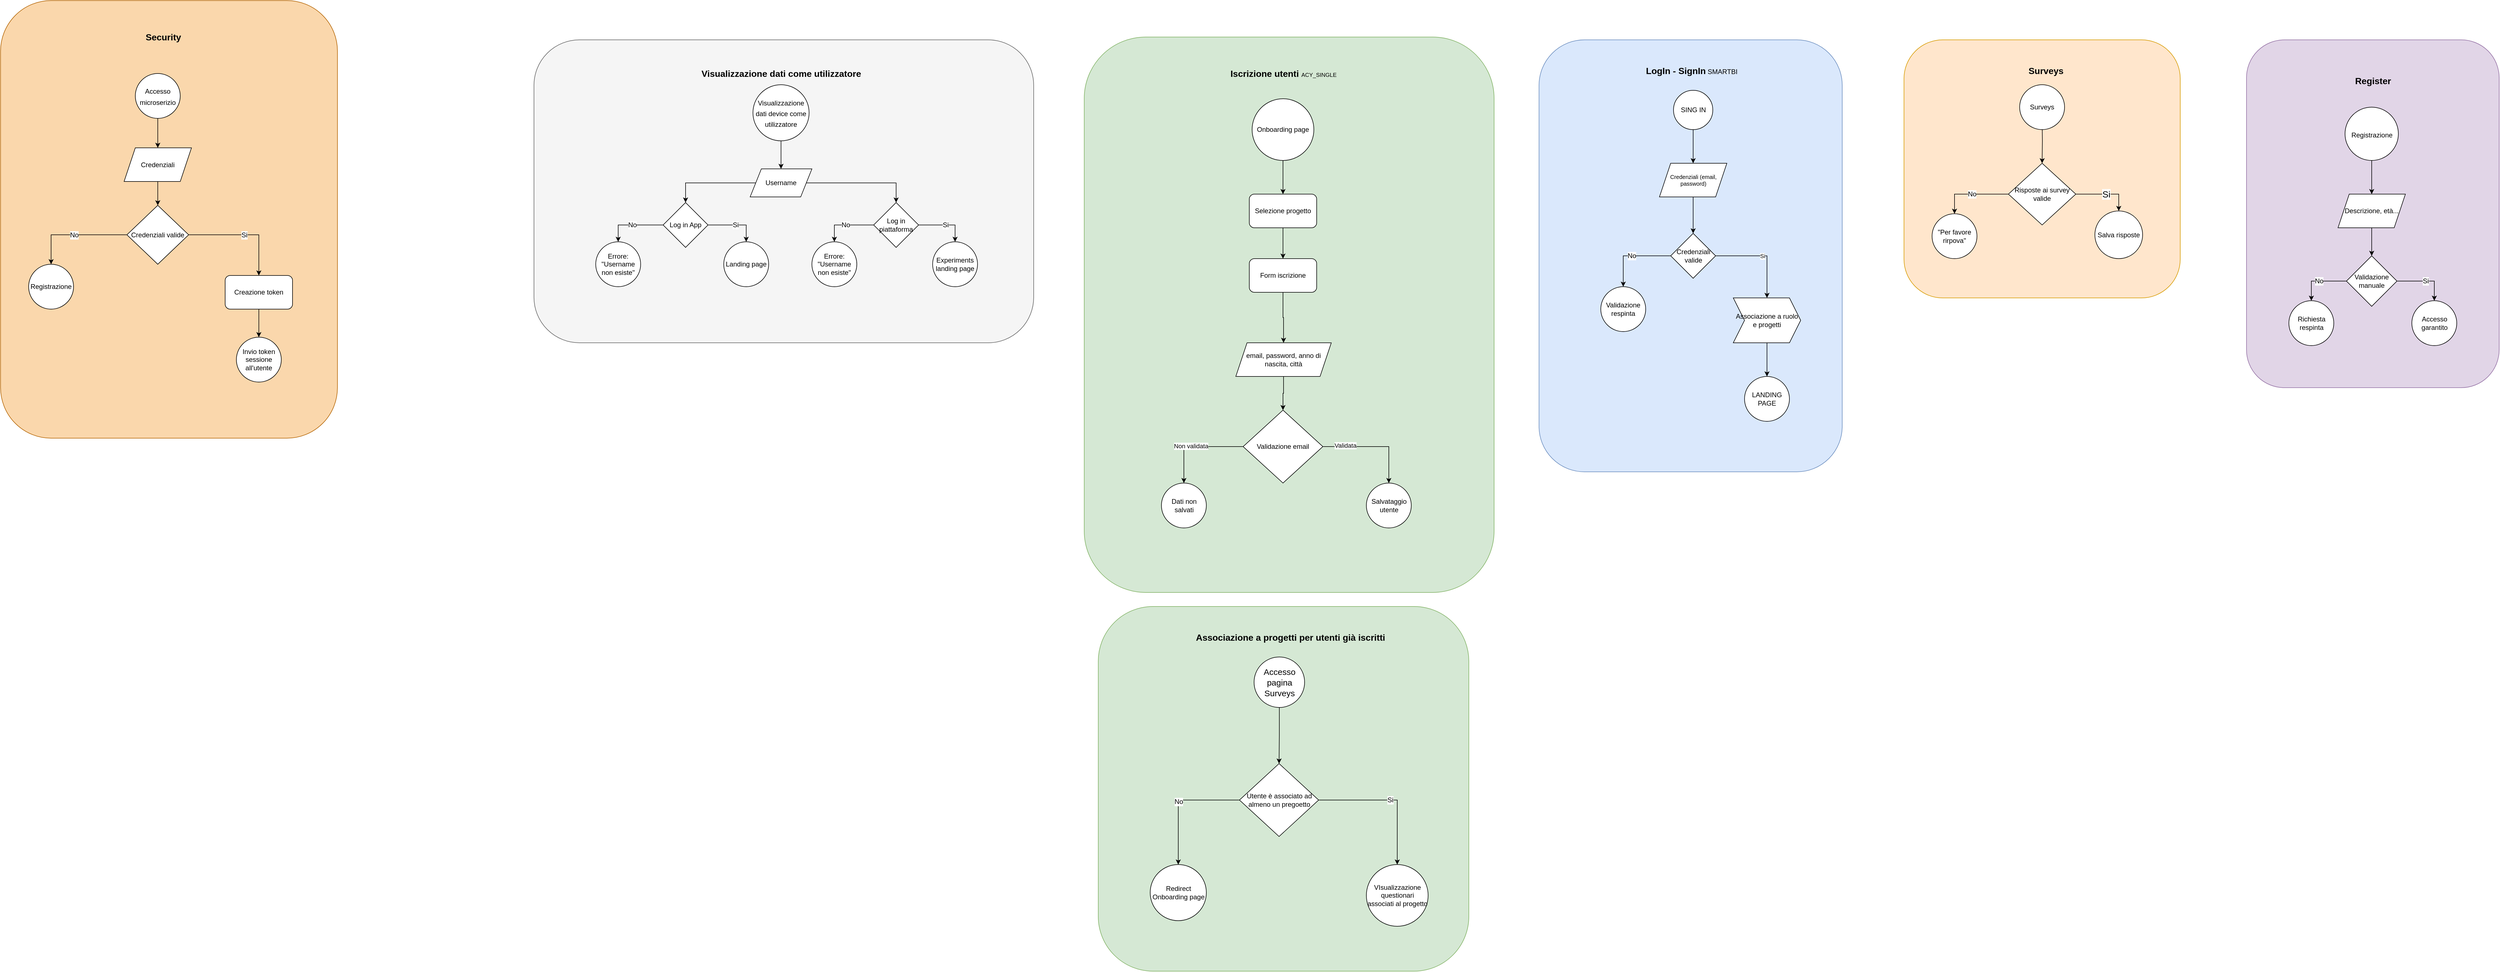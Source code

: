 <mxfile version="20.8.16" type="github"><diagram id="C5RBs43oDa-KdzZeNtuy" name="Page-1"><mxGraphModel dx="2952" dy="1639" grid="1" gridSize="10" guides="1" tooltips="1" connect="1" arrows="1" fold="1" page="1" pageScale="1" pageWidth="827" pageHeight="1169" math="0" shadow="0"><root><mxCell id="WIyWlLk6GJQsqaUBKTNV-0"/><mxCell id="WIyWlLk6GJQsqaUBKTNV-1" parent="WIyWlLk6GJQsqaUBKTNV-0"/><mxCell id="dKufIB2NEosUNNGaxdtm-8" value="" style="rounded=1;whiteSpace=wrap;html=1;fontSize=15;fillColor=#d5e8d4;strokeColor=#82b366;" parent="WIyWlLk6GJQsqaUBKTNV-1" vertex="1"><mxGeometry x="515" y="610" width="660" height="650" as="geometry"/></mxCell><mxCell id="CeiemYDGyUlbSWjwOKQ2-53" value="" style="rounded=1;whiteSpace=wrap;html=1;fontSize=12;fillColor=#fad7ac;strokeColor=#b46504;" parent="WIyWlLk6GJQsqaUBKTNV-1" vertex="1"><mxGeometry x="-1440" y="-470" width="600" height="780" as="geometry"/></mxCell><mxCell id="CeiemYDGyUlbSWjwOKQ2-31" value="" style="rounded=1;whiteSpace=wrap;html=1;fontSize=12;fillColor=#f5f5f5;strokeColor=#666666;fontColor=#333333;" parent="WIyWlLk6GJQsqaUBKTNV-1" vertex="1"><mxGeometry x="-490" y="-400" width="890" height="540" as="geometry"/></mxCell><mxCell id="CeiemYDGyUlbSWjwOKQ2-30" value="" style="rounded=1;whiteSpace=wrap;html=1;fontSize=12;fillColor=#e1d5e7;strokeColor=#9673a6;" parent="WIyWlLk6GJQsqaUBKTNV-1" vertex="1"><mxGeometry x="2560" y="-400" width="450" height="620" as="geometry"/></mxCell><mxCell id="mc2_c9GGt54Fjs0nvVG7-83" value="" style="rounded=1;whiteSpace=wrap;html=1;fontSize=12;fillColor=#ffe6cc;strokeColor=#d79b00;" parent="WIyWlLk6GJQsqaUBKTNV-1" vertex="1"><mxGeometry x="1950" y="-400" width="492" height="460" as="geometry"/></mxCell><mxCell id="mc2_c9GGt54Fjs0nvVG7-76" value="" style="rounded=1;whiteSpace=wrap;html=1;fontSize=12;fillColor=#d5e8d4;strokeColor=#82b366;" parent="WIyWlLk6GJQsqaUBKTNV-1" vertex="1"><mxGeometry x="490" y="-405" width="730" height="990" as="geometry"/></mxCell><mxCell id="QMAzLd_gtUf6sZtIvfxd-20" value="&lt;b&gt;&lt;font style=&quot;font-size: 16px;&quot;&gt;Iscrizione utenti &lt;/font&gt;&lt;/b&gt;&lt;font style=&quot;font-size: 10px;&quot;&gt;ACY_SINGLE&lt;/font&gt;&lt;b&gt;&lt;font style=&quot;font-size: 16px;&quot;&gt;&lt;br&gt;&lt;/font&gt;&lt;/b&gt;" style="text;html=1;strokeColor=none;fillColor=none;align=center;verticalAlign=middle;whiteSpace=wrap;rounded=0;fontSize=12;" parent="WIyWlLk6GJQsqaUBKTNV-1" vertex="1"><mxGeometry x="700" y="-375" width="290" height="70" as="geometry"/></mxCell><mxCell id="mc2_c9GGt54Fjs0nvVG7-6" value="Onboarding page" style="ellipse;whiteSpace=wrap;html=1;aspect=fixed;" parent="WIyWlLk6GJQsqaUBKTNV-1" vertex="1"><mxGeometry x="789" y="-295" width="110" height="110" as="geometry"/></mxCell><mxCell id="mc2_c9GGt54Fjs0nvVG7-63" style="edgeStyle=orthogonalEdgeStyle;rounded=0;orthogonalLoop=1;jettySize=auto;html=1;exitX=0.5;exitY=1;exitDx=0;exitDy=0;entryX=0.5;entryY=0;entryDx=0;entryDy=0;fontSize=12;" parent="WIyWlLk6GJQsqaUBKTNV-1" source="mc2_c9GGt54Fjs0nvVG7-7" target="mc2_c9GGt54Fjs0nvVG7-61" edge="1"><mxGeometry relative="1" as="geometry"/></mxCell><mxCell id="mc2_c9GGt54Fjs0nvVG7-7" value="Form iscrizione" style="rounded=1;whiteSpace=wrap;html=1;" parent="WIyWlLk6GJQsqaUBKTNV-1" vertex="1"><mxGeometry x="784" y="-10" width="120" height="60" as="geometry"/></mxCell><mxCell id="mc2_c9GGt54Fjs0nvVG7-12" value="" style="edgeStyle=orthogonalEdgeStyle;rounded=0;orthogonalLoop=1;jettySize=auto;html=1;exitX=0.5;exitY=1;exitDx=0;exitDy=0;entryX=0.5;entryY=0;entryDx=0;entryDy=0;" parent="WIyWlLk6GJQsqaUBKTNV-1" source="mc2_c9GGt54Fjs0nvVG7-6" target="ACG_DsYqHiAKfRYJmFHR-3" edge="1"><mxGeometry relative="1" as="geometry"><mxPoint x="844" y="-35" as="sourcePoint"/><mxPoint x="845" y="-90" as="targetPoint"/></mxGeometry></mxCell><mxCell id="mc2_c9GGt54Fjs0nvVG7-42" value="Si" style="edgeStyle=orthogonalEdgeStyle;rounded=0;orthogonalLoop=1;jettySize=auto;html=1;exitX=1;exitY=0.5;exitDx=0;exitDy=0;entryX=0.5;entryY=0;entryDx=0;entryDy=0;fontSize=16;" parent="WIyWlLk6GJQsqaUBKTNV-1" source="mc2_c9GGt54Fjs0nvVG7-38" target="CeiemYDGyUlbSWjwOKQ2-35" edge="1"><mxGeometry relative="1" as="geometry"><mxPoint x="2336" y="-70" as="targetPoint"/></mxGeometry></mxCell><mxCell id="mc2_c9GGt54Fjs0nvVG7-46" value="No" style="edgeStyle=orthogonalEdgeStyle;rounded=0;orthogonalLoop=1;jettySize=auto;html=1;exitX=0;exitY=0.5;exitDx=0;exitDy=0;entryX=0.5;entryY=0;entryDx=0;entryDy=0;fontSize=12;" parent="WIyWlLk6GJQsqaUBKTNV-1" source="mc2_c9GGt54Fjs0nvVG7-38" target="CeiemYDGyUlbSWjwOKQ2-34" edge="1"><mxGeometry relative="1" as="geometry"><mxPoint x="2056" y="-70" as="targetPoint"/></mxGeometry></mxCell><mxCell id="mc2_c9GGt54Fjs0nvVG7-38" value="Risposte ai survey valide" style="rhombus;whiteSpace=wrap;html=1;" parent="WIyWlLk6GJQsqaUBKTNV-1" vertex="1"><mxGeometry x="2136" y="-180" width="120" height="110" as="geometry"/></mxCell><mxCell id="mc2_c9GGt54Fjs0nvVG7-60" value="" style="group" parent="WIyWlLk6GJQsqaUBKTNV-1" vertex="1" connectable="0"><mxGeometry x="1300" y="-400" width="540" height="770" as="geometry"/></mxCell><mxCell id="mc2_c9GGt54Fjs0nvVG7-57" value="" style="rounded=1;whiteSpace=wrap;html=1;fontSize=12;fillColor=#dae8fc;strokeColor=#6c8ebf;" parent="mc2_c9GGt54Fjs0nvVG7-60" vertex="1"><mxGeometry width="540" height="770" as="geometry"/></mxCell><mxCell id="mc2_c9GGt54Fjs0nvVG7-25" value="SING IN" style="ellipse;whiteSpace=wrap;html=1;aspect=fixed;" parent="mc2_c9GGt54Fjs0nvVG7-60" vertex="1"><mxGeometry x="239.5" y="90" width="70" height="70" as="geometry"/></mxCell><mxCell id="mc2_c9GGt54Fjs0nvVG7-40" value="&lt;b&gt;&lt;font style=&quot;font-size: 16px;&quot;&gt;LogIn - SignIn&lt;/font&gt;&lt;/b&gt; SMARTBI" style="text;html=1;strokeColor=none;fillColor=none;align=center;verticalAlign=middle;whiteSpace=wrap;rounded=0;" parent="mc2_c9GGt54Fjs0nvVG7-60" vertex="1"><mxGeometry x="183.5" y="40" width="176" height="30" as="geometry"/></mxCell><mxCell id="mc2_c9GGt54Fjs0nvVG7-54" value="No" style="edgeStyle=orthogonalEdgeStyle;rounded=0;orthogonalLoop=1;jettySize=auto;html=1;entryX=0.5;entryY=0;entryDx=0;entryDy=0;fontSize=12;" parent="mc2_c9GGt54Fjs0nvVG7-60" source="mc2_c9GGt54Fjs0nvVG7-51" target="CeiemYDGyUlbSWjwOKQ2-32" edge="1"><mxGeometry relative="1" as="geometry"><mxPoint x="159.5" y="350.0" as="targetPoint"/></mxGeometry></mxCell><mxCell id="ACG_DsYqHiAKfRYJmFHR-9" value="Si" style="edgeStyle=orthogonalEdgeStyle;rounded=0;orthogonalLoop=1;jettySize=auto;html=1;exitX=1;exitY=0.5;exitDx=0;exitDy=0;entryX=0.5;entryY=0;entryDx=0;entryDy=0;fontSize=10;" edge="1" parent="mc2_c9GGt54Fjs0nvVG7-60" source="mc2_c9GGt54Fjs0nvVG7-51" target="mc2_c9GGt54Fjs0nvVG7-55"><mxGeometry relative="1" as="geometry"><mxPoint x="406" y="420" as="targetPoint"/></mxGeometry></mxCell><mxCell id="mc2_c9GGt54Fjs0nvVG7-51" value="Credenziali valide" style="rhombus;whiteSpace=wrap;html=1;" parent="mc2_c9GGt54Fjs0nvVG7-60" vertex="1"><mxGeometry x="234.5" y="345" width="80" height="80" as="geometry"/></mxCell><mxCell id="mc2_c9GGt54Fjs0nvVG7-52" value="" style="edgeStyle=orthogonalEdgeStyle;rounded=0;orthogonalLoop=1;jettySize=auto;html=1;fontSize=12;entryX=0.5;entryY=0;entryDx=0;entryDy=0;" parent="mc2_c9GGt54Fjs0nvVG7-60" source="mc2_c9GGt54Fjs0nvVG7-25" target="ACG_DsYqHiAKfRYJmFHR-7" edge="1"><mxGeometry relative="1" as="geometry"/></mxCell><mxCell id="mc2_c9GGt54Fjs0nvVG7-55" value="Associazione a ruolo e progetti" style="shape=step;perimeter=stepPerimeter;whiteSpace=wrap;html=1;fixedSize=1;" parent="mc2_c9GGt54Fjs0nvVG7-60" vertex="1"><mxGeometry x="346" y="460" width="120" height="80" as="geometry"/></mxCell><mxCell id="mc2_c9GGt54Fjs0nvVG7-58" value="LANDING PAGE" style="ellipse;whiteSpace=wrap;html=1;" parent="mc2_c9GGt54Fjs0nvVG7-60" vertex="1"><mxGeometry x="366" y="600" width="80" height="80" as="geometry"/></mxCell><mxCell id="mc2_c9GGt54Fjs0nvVG7-59" value="" style="edgeStyle=orthogonalEdgeStyle;rounded=0;orthogonalLoop=1;jettySize=auto;html=1;fontSize=12;" parent="mc2_c9GGt54Fjs0nvVG7-60" source="mc2_c9GGt54Fjs0nvVG7-55" target="mc2_c9GGt54Fjs0nvVG7-58" edge="1"><mxGeometry relative="1" as="geometry"/></mxCell><mxCell id="CeiemYDGyUlbSWjwOKQ2-32" value="Validazione respinta" style="ellipse;whiteSpace=wrap;html=1;aspect=fixed;fontSize=12;" parent="mc2_c9GGt54Fjs0nvVG7-60" vertex="1"><mxGeometry x="110" y="440" width="80" height="80" as="geometry"/></mxCell><mxCell id="ACG_DsYqHiAKfRYJmFHR-8" style="edgeStyle=orthogonalEdgeStyle;rounded=0;orthogonalLoop=1;jettySize=auto;html=1;exitX=0.5;exitY=1;exitDx=0;exitDy=0;entryX=0.5;entryY=0;entryDx=0;entryDy=0;fontSize=10;" edge="1" parent="mc2_c9GGt54Fjs0nvVG7-60" source="ACG_DsYqHiAKfRYJmFHR-7" target="mc2_c9GGt54Fjs0nvVG7-51"><mxGeometry relative="1" as="geometry"/></mxCell><mxCell id="ACG_DsYqHiAKfRYJmFHR-7" value="Credenziali (email, password)" style="shape=parallelogram;perimeter=parallelogramPerimeter;whiteSpace=wrap;html=1;fixedSize=1;fontSize=10;" vertex="1" parent="mc2_c9GGt54Fjs0nvVG7-60"><mxGeometry x="214.5" y="220" width="120" height="60" as="geometry"/></mxCell><mxCell id="mc2_c9GGt54Fjs0nvVG7-71" style="edgeStyle=orthogonalEdgeStyle;rounded=0;orthogonalLoop=1;jettySize=auto;html=1;entryX=0.5;entryY=0;entryDx=0;entryDy=0;fontSize=12;" parent="WIyWlLk6GJQsqaUBKTNV-1" source="mc2_c9GGt54Fjs0nvVG7-61" target="mc2_c9GGt54Fjs0nvVG7-70" edge="1"><mxGeometry relative="1" as="geometry"/></mxCell><mxCell id="mc2_c9GGt54Fjs0nvVG7-61" value="email, password, anno di nascita, città" style="shape=parallelogram;perimeter=parallelogramPerimeter;whiteSpace=wrap;html=1;fixedSize=1;fontSize=12;" parent="WIyWlLk6GJQsqaUBKTNV-1" vertex="1"><mxGeometry x="760" y="140" width="170" height="60" as="geometry"/></mxCell><mxCell id="mc2_c9GGt54Fjs0nvVG7-78" style="edgeStyle=orthogonalEdgeStyle;rounded=0;orthogonalLoop=1;jettySize=auto;html=1;exitX=1;exitY=0.5;exitDx=0;exitDy=0;entryX=0.5;entryY=0;entryDx=0;entryDy=0;fontSize=12;" parent="WIyWlLk6GJQsqaUBKTNV-1" source="mc2_c9GGt54Fjs0nvVG7-70" target="mc2_c9GGt54Fjs0nvVG7-77" edge="1"><mxGeometry relative="1" as="geometry"/></mxCell><mxCell id="ACG_DsYqHiAKfRYJmFHR-5" value="Validata" style="edgeLabel;html=1;align=center;verticalAlign=middle;resizable=0;points=[];" vertex="1" connectable="0" parent="mc2_c9GGt54Fjs0nvVG7-78"><mxGeometry x="-0.561" y="2" relative="1" as="geometry"><mxPoint as="offset"/></mxGeometry></mxCell><mxCell id="mc2_c9GGt54Fjs0nvVG7-80" style="edgeStyle=orthogonalEdgeStyle;rounded=0;orthogonalLoop=1;jettySize=auto;html=1;exitX=0;exitY=0.5;exitDx=0;exitDy=0;entryX=0.5;entryY=0;entryDx=0;entryDy=0;fontSize=12;" parent="WIyWlLk6GJQsqaUBKTNV-1" source="mc2_c9GGt54Fjs0nvVG7-70" target="mc2_c9GGt54Fjs0nvVG7-79" edge="1"><mxGeometry relative="1" as="geometry"/></mxCell><mxCell id="ACG_DsYqHiAKfRYJmFHR-6" value="Non validata" style="edgeLabel;html=1;align=center;verticalAlign=middle;resizable=0;points=[];" vertex="1" connectable="0" parent="mc2_c9GGt54Fjs0nvVG7-80"><mxGeometry x="0.094" y="-1" relative="1" as="geometry"><mxPoint as="offset"/></mxGeometry></mxCell><mxCell id="mc2_c9GGt54Fjs0nvVG7-70" value="Validazione email" style="rhombus;whiteSpace=wrap;html=1;fontSize=12;" parent="WIyWlLk6GJQsqaUBKTNV-1" vertex="1"><mxGeometry x="773" y="260" width="142" height="130" as="geometry"/></mxCell><mxCell id="mc2_c9GGt54Fjs0nvVG7-82" style="edgeStyle=orthogonalEdgeStyle;rounded=0;orthogonalLoop=1;jettySize=auto;html=1;entryX=0.5;entryY=0;entryDx=0;entryDy=0;fontSize=16;" parent="WIyWlLk6GJQsqaUBKTNV-1" target="mc2_c9GGt54Fjs0nvVG7-38" edge="1"><mxGeometry relative="1" as="geometry"><mxPoint x="2196" y="-260" as="sourcePoint"/></mxGeometry></mxCell><mxCell id="mc2_c9GGt54Fjs0nvVG7-75" value="Surveys" style="ellipse;whiteSpace=wrap;html=1;aspect=fixed;fontSize=12;" parent="WIyWlLk6GJQsqaUBKTNV-1" vertex="1"><mxGeometry x="2156" y="-320" width="80" height="80" as="geometry"/></mxCell><mxCell id="mc2_c9GGt54Fjs0nvVG7-77" value="Salvataggio utente" style="ellipse;whiteSpace=wrap;html=1;aspect=fixed;fontSize=12;" parent="WIyWlLk6GJQsqaUBKTNV-1" vertex="1"><mxGeometry x="992.5" y="390" width="80" height="80" as="geometry"/></mxCell><mxCell id="mc2_c9GGt54Fjs0nvVG7-79" value="Dati non salvati" style="ellipse;whiteSpace=wrap;html=1;aspect=fixed;fontSize=12;" parent="WIyWlLk6GJQsqaUBKTNV-1" vertex="1"><mxGeometry x="627.5" y="390" width="80" height="80" as="geometry"/></mxCell><mxCell id="mc2_c9GGt54Fjs0nvVG7-81" value="&lt;b&gt;&lt;font style=&quot;font-size: 16px;&quot;&gt;Surveys&lt;/font&gt;&lt;/b&gt;" style="text;html=1;strokeColor=none;fillColor=none;align=center;verticalAlign=middle;whiteSpace=wrap;rounded=0;fontSize=12;" parent="WIyWlLk6GJQsqaUBKTNV-1" vertex="1"><mxGeometry x="2173" y="-350" width="60" height="10" as="geometry"/></mxCell><mxCell id="CeiemYDGyUlbSWjwOKQ2-0" value="&lt;b&gt;&lt;font style=&quot;font-size: 16px;&quot;&gt;Visualizzazione dati come utilizzatore &lt;/font&gt;&lt;/b&gt;" style="text;html=1;strokeColor=none;fillColor=none;align=center;verticalAlign=middle;whiteSpace=wrap;rounded=0;" parent="WIyWlLk6GJQsqaUBKTNV-1" vertex="1"><mxGeometry x="-260" y="-380" width="421" height="80" as="geometry"/></mxCell><mxCell id="CeiemYDGyUlbSWjwOKQ2-7" style="edgeStyle=orthogonalEdgeStyle;rounded=0;orthogonalLoop=1;jettySize=auto;html=1;exitX=0.5;exitY=1;exitDx=0;exitDy=0;entryX=0.5;entryY=0;entryDx=0;entryDy=0;fontSize=12;" parent="WIyWlLk6GJQsqaUBKTNV-1" source="CeiemYDGyUlbSWjwOKQ2-1" target="CeiemYDGyUlbSWjwOKQ2-6" edge="1"><mxGeometry relative="1" as="geometry"/></mxCell><mxCell id="CeiemYDGyUlbSWjwOKQ2-1" value="&lt;font style=&quot;font-size: 11px;&quot;&gt;&lt;font style=&quot;font-size: 12px;&quot;&gt;Visualizzazione dati device come utilizzatore&lt;/font&gt;&lt;br&gt;&lt;/font&gt;" style="ellipse;whiteSpace=wrap;html=1;aspect=fixed;fontSize=16;" parent="WIyWlLk6GJQsqaUBKTNV-1" vertex="1"><mxGeometry x="-100" y="-320" width="100" height="100" as="geometry"/></mxCell><mxCell id="CeiemYDGyUlbSWjwOKQ2-17" value="No" style="edgeStyle=orthogonalEdgeStyle;rounded=0;orthogonalLoop=1;jettySize=auto;html=1;exitX=0;exitY=0.5;exitDx=0;exitDy=0;entryX=0.5;entryY=0;entryDx=0;entryDy=0;fontSize=12;" parent="WIyWlLk6GJQsqaUBKTNV-1" source="CeiemYDGyUlbSWjwOKQ2-2" target="CeiemYDGyUlbSWjwOKQ2-16" edge="1"><mxGeometry relative="1" as="geometry"/></mxCell><mxCell id="CeiemYDGyUlbSWjwOKQ2-19" value="Si" style="edgeStyle=orthogonalEdgeStyle;rounded=0;orthogonalLoop=1;jettySize=auto;html=1;exitX=1;exitY=0.5;exitDx=0;exitDy=0;entryX=0.5;entryY=0;entryDx=0;entryDy=0;fontSize=12;" parent="WIyWlLk6GJQsqaUBKTNV-1" source="CeiemYDGyUlbSWjwOKQ2-2" target="CeiemYDGyUlbSWjwOKQ2-18" edge="1"><mxGeometry relative="1" as="geometry"/></mxCell><mxCell id="CeiemYDGyUlbSWjwOKQ2-2" value="Log in piattaforma" style="rhombus;whiteSpace=wrap;html=1;fontSize=12;" parent="WIyWlLk6GJQsqaUBKTNV-1" vertex="1"><mxGeometry x="115" y="-110" width="80" height="80" as="geometry"/></mxCell><mxCell id="CeiemYDGyUlbSWjwOKQ2-11" value="No" style="edgeStyle=orthogonalEdgeStyle;rounded=0;orthogonalLoop=1;jettySize=auto;html=1;exitX=0;exitY=0.5;exitDx=0;exitDy=0;entryX=0.5;entryY=0;entryDx=0;entryDy=0;fontSize=12;" parent="WIyWlLk6GJQsqaUBKTNV-1" source="CeiemYDGyUlbSWjwOKQ2-3" target="CeiemYDGyUlbSWjwOKQ2-15" edge="1"><mxGeometry relative="1" as="geometry"><mxPoint x="-335" y="-30" as="targetPoint"/></mxGeometry></mxCell><mxCell id="CeiemYDGyUlbSWjwOKQ2-13" value="Si" style="edgeStyle=orthogonalEdgeStyle;rounded=0;orthogonalLoop=1;jettySize=auto;html=1;exitX=1;exitY=0.5;exitDx=0;exitDy=0;entryX=0.5;entryY=0;entryDx=0;entryDy=0;fontSize=12;" parent="WIyWlLk6GJQsqaUBKTNV-1" source="CeiemYDGyUlbSWjwOKQ2-3" target="CeiemYDGyUlbSWjwOKQ2-14" edge="1"><mxGeometry relative="1" as="geometry"><mxPoint x="-116.5" y="-30" as="targetPoint"/></mxGeometry></mxCell><mxCell id="CeiemYDGyUlbSWjwOKQ2-3" value="Log in App" style="rhombus;whiteSpace=wrap;html=1;fontSize=12;" parent="WIyWlLk6GJQsqaUBKTNV-1" vertex="1"><mxGeometry x="-260" y="-110" width="80" height="80" as="geometry"/></mxCell><mxCell id="CeiemYDGyUlbSWjwOKQ2-8" style="edgeStyle=orthogonalEdgeStyle;rounded=0;orthogonalLoop=1;jettySize=auto;html=1;entryX=0.5;entryY=0;entryDx=0;entryDy=0;fontSize=12;" parent="WIyWlLk6GJQsqaUBKTNV-1" source="CeiemYDGyUlbSWjwOKQ2-6" target="CeiemYDGyUlbSWjwOKQ2-2" edge="1"><mxGeometry relative="1" as="geometry"/></mxCell><mxCell id="CeiemYDGyUlbSWjwOKQ2-9" style="edgeStyle=orthogonalEdgeStyle;rounded=0;orthogonalLoop=1;jettySize=auto;html=1;exitX=0;exitY=0.5;exitDx=0;exitDy=0;entryX=0.5;entryY=0;entryDx=0;entryDy=0;fontSize=12;" parent="WIyWlLk6GJQsqaUBKTNV-1" source="CeiemYDGyUlbSWjwOKQ2-6" target="CeiemYDGyUlbSWjwOKQ2-3" edge="1"><mxGeometry relative="1" as="geometry"/></mxCell><mxCell id="CeiemYDGyUlbSWjwOKQ2-6" value="Username" style="shape=parallelogram;perimeter=parallelogramPerimeter;whiteSpace=wrap;html=1;fixedSize=1;fontSize=12;" parent="WIyWlLk6GJQsqaUBKTNV-1" vertex="1"><mxGeometry x="-105" y="-170" width="110" height="50" as="geometry"/></mxCell><mxCell id="CeiemYDGyUlbSWjwOKQ2-14" value="Landing page" style="ellipse;whiteSpace=wrap;html=1;aspect=fixed;fontSize=12;" parent="WIyWlLk6GJQsqaUBKTNV-1" vertex="1"><mxGeometry x="-152" y="-40" width="80" height="80" as="geometry"/></mxCell><mxCell id="CeiemYDGyUlbSWjwOKQ2-15" value="Errore: &quot;Username non esiste&quot;" style="ellipse;whiteSpace=wrap;html=1;aspect=fixed;fontSize=12;" parent="WIyWlLk6GJQsqaUBKTNV-1" vertex="1"><mxGeometry x="-380" y="-40" width="80" height="80" as="geometry"/></mxCell><mxCell id="CeiemYDGyUlbSWjwOKQ2-16" value="&lt;div&gt;Errore: &quot;Username non esiste&quot;&lt;/div&gt;" style="ellipse;whiteSpace=wrap;html=1;aspect=fixed;fontSize=12;" parent="WIyWlLk6GJQsqaUBKTNV-1" vertex="1"><mxGeometry x="5" y="-40" width="80" height="80" as="geometry"/></mxCell><mxCell id="CeiemYDGyUlbSWjwOKQ2-18" value="Experiments landing page" style="ellipse;whiteSpace=wrap;html=1;aspect=fixed;fontSize=12;" parent="WIyWlLk6GJQsqaUBKTNV-1" vertex="1"><mxGeometry x="220" y="-40" width="80" height="80" as="geometry"/></mxCell><mxCell id="CeiemYDGyUlbSWjwOKQ2-20" value="&lt;b&gt;&lt;font style=&quot;font-size: 16px;&quot;&gt;Register &lt;/font&gt;&lt;/b&gt;" style="text;html=1;strokeColor=none;fillColor=none;align=center;verticalAlign=middle;whiteSpace=wrap;rounded=0;fontSize=12;" parent="WIyWlLk6GJQsqaUBKTNV-1" vertex="1"><mxGeometry x="2715.5" y="-350" width="139" height="45" as="geometry"/></mxCell><mxCell id="CeiemYDGyUlbSWjwOKQ2-23" style="edgeStyle=orthogonalEdgeStyle;rounded=0;orthogonalLoop=1;jettySize=auto;html=1;exitX=0.5;exitY=1;exitDx=0;exitDy=0;entryX=0.5;entryY=0;entryDx=0;entryDy=0;fontSize=12;" parent="WIyWlLk6GJQsqaUBKTNV-1" source="CeiemYDGyUlbSWjwOKQ2-21" target="CeiemYDGyUlbSWjwOKQ2-22" edge="1"><mxGeometry relative="1" as="geometry"/></mxCell><mxCell id="CeiemYDGyUlbSWjwOKQ2-21" value="&lt;font style=&quot;font-size: 12px;&quot;&gt;Registrazione&lt;/font&gt;" style="ellipse;whiteSpace=wrap;html=1;aspect=fixed;fontSize=16;" parent="WIyWlLk6GJQsqaUBKTNV-1" vertex="1"><mxGeometry x="2735.5" y="-280" width="95" height="95" as="geometry"/></mxCell><mxCell id="CeiemYDGyUlbSWjwOKQ2-25" style="edgeStyle=orthogonalEdgeStyle;rounded=0;orthogonalLoop=1;jettySize=auto;html=1;exitX=0.5;exitY=1;exitDx=0;exitDy=0;fontSize=12;" parent="WIyWlLk6GJQsqaUBKTNV-1" source="CeiemYDGyUlbSWjwOKQ2-22" target="CeiemYDGyUlbSWjwOKQ2-24" edge="1"><mxGeometry relative="1" as="geometry"/></mxCell><mxCell id="CeiemYDGyUlbSWjwOKQ2-22" value="Descrizione, età..." style="shape=parallelogram;perimeter=parallelogramPerimeter;whiteSpace=wrap;html=1;fixedSize=1;fontSize=12;" parent="WIyWlLk6GJQsqaUBKTNV-1" vertex="1"><mxGeometry x="2723" y="-125" width="120" height="60" as="geometry"/></mxCell><mxCell id="CeiemYDGyUlbSWjwOKQ2-27" value="No" style="edgeStyle=orthogonalEdgeStyle;rounded=0;orthogonalLoop=1;jettySize=auto;html=1;exitX=0;exitY=0.5;exitDx=0;exitDy=0;entryX=0.5;entryY=0;entryDx=0;entryDy=0;fontSize=12;" parent="WIyWlLk6GJQsqaUBKTNV-1" source="CeiemYDGyUlbSWjwOKQ2-24" target="CeiemYDGyUlbSWjwOKQ2-26" edge="1"><mxGeometry relative="1" as="geometry"/></mxCell><mxCell id="CeiemYDGyUlbSWjwOKQ2-29" value="Si" style="edgeStyle=orthogonalEdgeStyle;rounded=0;orthogonalLoop=1;jettySize=auto;html=1;exitX=1;exitY=0.5;exitDx=0;exitDy=0;entryX=0.5;entryY=0;entryDx=0;entryDy=0;fontSize=12;" parent="WIyWlLk6GJQsqaUBKTNV-1" source="CeiemYDGyUlbSWjwOKQ2-24" target="CeiemYDGyUlbSWjwOKQ2-28" edge="1"><mxGeometry relative="1" as="geometry"/></mxCell><mxCell id="CeiemYDGyUlbSWjwOKQ2-24" value="Validazione manuale" style="rhombus;whiteSpace=wrap;html=1;fontSize=12;" parent="WIyWlLk6GJQsqaUBKTNV-1" vertex="1"><mxGeometry x="2738" y="-15" width="90" height="90" as="geometry"/></mxCell><mxCell id="CeiemYDGyUlbSWjwOKQ2-26" value="Richiesta respinta" style="ellipse;whiteSpace=wrap;html=1;aspect=fixed;fontSize=12;" parent="WIyWlLk6GJQsqaUBKTNV-1" vertex="1"><mxGeometry x="2635.5" y="65" width="80" height="80" as="geometry"/></mxCell><mxCell id="CeiemYDGyUlbSWjwOKQ2-28" value="Accesso garantito" style="ellipse;whiteSpace=wrap;html=1;aspect=fixed;fontSize=12;" parent="WIyWlLk6GJQsqaUBKTNV-1" vertex="1"><mxGeometry x="2854.5" y="65" width="80" height="80" as="geometry"/></mxCell><mxCell id="CeiemYDGyUlbSWjwOKQ2-34" value="&quot;Per favore rirpova&quot;" style="ellipse;whiteSpace=wrap;html=1;aspect=fixed;fontSize=12;" parent="WIyWlLk6GJQsqaUBKTNV-1" vertex="1"><mxGeometry x="2000" y="-90" width="80" height="80" as="geometry"/></mxCell><mxCell id="CeiemYDGyUlbSWjwOKQ2-35" value="&lt;font style=&quot;font-size: 12px;&quot;&gt;Salva risposte&lt;/font&gt;" style="ellipse;whiteSpace=wrap;html=1;aspect=fixed;fontSize=12;" parent="WIyWlLk6GJQsqaUBKTNV-1" vertex="1"><mxGeometry x="2290" y="-95" width="85" height="85" as="geometry"/></mxCell><mxCell id="CeiemYDGyUlbSWjwOKQ2-36" value="&lt;b&gt;&lt;font style=&quot;font-size: 16px;&quot;&gt;Security&lt;/font&gt;&lt;/b&gt;" style="text;html=1;strokeColor=none;fillColor=none;align=center;verticalAlign=middle;whiteSpace=wrap;rounded=0;fontSize=12;" parent="WIyWlLk6GJQsqaUBKTNV-1" vertex="1"><mxGeometry x="-1180" y="-420" width="60" height="30" as="geometry"/></mxCell><mxCell id="CeiemYDGyUlbSWjwOKQ2-39" style="edgeStyle=orthogonalEdgeStyle;rounded=0;orthogonalLoop=1;jettySize=auto;html=1;exitX=0.5;exitY=1;exitDx=0;exitDy=0;entryX=0.5;entryY=0;entryDx=0;entryDy=0;fontSize=12;" parent="WIyWlLk6GJQsqaUBKTNV-1" source="CeiemYDGyUlbSWjwOKQ2-37" target="CeiemYDGyUlbSWjwOKQ2-56" edge="1"><mxGeometry relative="1" as="geometry"><mxPoint x="-1160" y="-132.5" as="targetPoint"/></mxGeometry></mxCell><mxCell id="CeiemYDGyUlbSWjwOKQ2-37" value="&lt;div&gt;&lt;font style=&quot;font-size: 12px;&quot;&gt;Accesso microserizio&lt;br&gt;&lt;/font&gt;&lt;/div&gt;" style="ellipse;whiteSpace=wrap;html=1;aspect=fixed;fontSize=16;" parent="WIyWlLk6GJQsqaUBKTNV-1" vertex="1"><mxGeometry x="-1200" y="-340" width="80" height="80" as="geometry"/></mxCell><mxCell id="CeiemYDGyUlbSWjwOKQ2-42" value="" style="edgeStyle=orthogonalEdgeStyle;rounded=0;orthogonalLoop=1;jettySize=auto;html=1;exitX=0.5;exitY=1;exitDx=0;exitDy=0;entryX=0.5;entryY=0;entryDx=0;entryDy=0;fontSize=12;" parent="WIyWlLk6GJQsqaUBKTNV-1" source="CeiemYDGyUlbSWjwOKQ2-56" target="CeiemYDGyUlbSWjwOKQ2-58" edge="1"><mxGeometry relative="1" as="geometry"><mxPoint x="-1160" y="-72.5" as="sourcePoint"/></mxGeometry></mxCell><mxCell id="CeiemYDGyUlbSWjwOKQ2-46" value="Si" style="edgeStyle=orthogonalEdgeStyle;rounded=0;orthogonalLoop=1;jettySize=auto;html=1;exitX=1;exitY=0.5;exitDx=0;exitDy=0;entryX=0.5;entryY=0;entryDx=0;entryDy=0;fontSize=12;" parent="WIyWlLk6GJQsqaUBKTNV-1" source="CeiemYDGyUlbSWjwOKQ2-58" target="CeiemYDGyUlbSWjwOKQ2-51" edge="1"><mxGeometry relative="1" as="geometry"><mxPoint x="-1120" y="267.5" as="sourcePoint"/><mxPoint x="-980" y="87.5" as="targetPoint"/></mxGeometry></mxCell><mxCell id="CeiemYDGyUlbSWjwOKQ2-50" style="edgeStyle=orthogonalEdgeStyle;rounded=0;orthogonalLoop=1;jettySize=auto;html=1;exitX=0.5;exitY=1;exitDx=0;exitDy=0;entryX=0.5;entryY=0;entryDx=0;entryDy=0;fontSize=12;" parent="WIyWlLk6GJQsqaUBKTNV-1" source="CeiemYDGyUlbSWjwOKQ2-51" target="CeiemYDGyUlbSWjwOKQ2-64" edge="1"><mxGeometry relative="1" as="geometry"><mxPoint x="-940" y="127.5" as="sourcePoint"/><mxPoint x="-980" y="130" as="targetPoint"/></mxGeometry></mxCell><mxCell id="CeiemYDGyUlbSWjwOKQ2-51" value="Creazione token" style="rounded=1;whiteSpace=wrap;html=1;fontSize=12;" parent="WIyWlLk6GJQsqaUBKTNV-1" vertex="1"><mxGeometry x="-1040" y="20" width="120" height="60" as="geometry"/></mxCell><mxCell id="CeiemYDGyUlbSWjwOKQ2-56" value="Credenziali" style="shape=parallelogram;perimeter=parallelogramPerimeter;whiteSpace=wrap;html=1;fixedSize=1;fontSize=12;" parent="WIyWlLk6GJQsqaUBKTNV-1" vertex="1"><mxGeometry x="-1220" y="-207.5" width="120" height="60" as="geometry"/></mxCell><mxCell id="CeiemYDGyUlbSWjwOKQ2-59" value="No" style="edgeStyle=orthogonalEdgeStyle;rounded=0;orthogonalLoop=1;jettySize=auto;html=1;exitX=0;exitY=0.5;exitDx=0;exitDy=0;fontSize=12;entryX=0.5;entryY=0;entryDx=0;entryDy=0;" parent="WIyWlLk6GJQsqaUBKTNV-1" source="CeiemYDGyUlbSWjwOKQ2-58" target="CeiemYDGyUlbSWjwOKQ2-61" edge="1"><mxGeometry relative="1" as="geometry"><mxPoint x="-1350" y="10" as="targetPoint"/></mxGeometry></mxCell><mxCell id="CeiemYDGyUlbSWjwOKQ2-58" value="Credenziali valide" style="rhombus;whiteSpace=wrap;html=1;fontSize=12;" parent="WIyWlLk6GJQsqaUBKTNV-1" vertex="1"><mxGeometry x="-1215" y="-105" width="110" height="105" as="geometry"/></mxCell><mxCell id="CeiemYDGyUlbSWjwOKQ2-61" value="Registrazione" style="ellipse;whiteSpace=wrap;html=1;aspect=fixed;fontSize=12;" parent="WIyWlLk6GJQsqaUBKTNV-1" vertex="1"><mxGeometry x="-1390" width="80" height="80" as="geometry"/></mxCell><mxCell id="CeiemYDGyUlbSWjwOKQ2-64" value="Invio token sessione all'utente" style="ellipse;whiteSpace=wrap;html=1;aspect=fixed;fontSize=12;" parent="WIyWlLk6GJQsqaUBKTNV-1" vertex="1"><mxGeometry x="-1020" y="130" width="80" height="80" as="geometry"/></mxCell><mxCell id="dKufIB2NEosUNNGaxdtm-0" value="&lt;b&gt;&lt;font style=&quot;font-size: 16px;&quot;&gt;Associazione a progetti per utenti già iscritti&lt;/font&gt;&lt;/b&gt;" style="text;html=1;strokeColor=none;fillColor=none;align=center;verticalAlign=middle;whiteSpace=wrap;rounded=0;" parent="WIyWlLk6GJQsqaUBKTNV-1" vertex="1"><mxGeometry x="686.5" y="650" width="341" height="30" as="geometry"/></mxCell><mxCell id="dKufIB2NEosUNNGaxdtm-7" style="edgeStyle=orthogonalEdgeStyle;rounded=0;orthogonalLoop=1;jettySize=auto;html=1;entryX=0.5;entryY=0;entryDx=0;entryDy=0;fontSize=12;" parent="WIyWlLk6GJQsqaUBKTNV-1" source="dKufIB2NEosUNNGaxdtm-1" target="dKufIB2NEosUNNGaxdtm-2" edge="1"><mxGeometry relative="1" as="geometry"/></mxCell><mxCell id="dKufIB2NEosUNNGaxdtm-1" value="&lt;font style=&quot;font-size: 15px;&quot;&gt;Accesso pagina Surveys&lt;/font&gt;" style="ellipse;whiteSpace=wrap;html=1;aspect=fixed;fontSize=16;" parent="WIyWlLk6GJQsqaUBKTNV-1" vertex="1"><mxGeometry x="792.5" y="700" width="90" height="90" as="geometry"/></mxCell><mxCell id="dKufIB2NEosUNNGaxdtm-4" value="Si" style="edgeStyle=orthogonalEdgeStyle;rounded=0;orthogonalLoop=1;jettySize=auto;html=1;entryX=0.5;entryY=0;entryDx=0;entryDy=0;fontSize=12;" parent="WIyWlLk6GJQsqaUBKTNV-1" source="dKufIB2NEosUNNGaxdtm-2" target="dKufIB2NEosUNNGaxdtm-3" edge="1"><mxGeometry relative="1" as="geometry"/></mxCell><mxCell id="dKufIB2NEosUNNGaxdtm-6" value="No" style="edgeStyle=orthogonalEdgeStyle;rounded=0;orthogonalLoop=1;jettySize=auto;html=1;exitX=0;exitY=0.5;exitDx=0;exitDy=0;entryX=0.5;entryY=0;entryDx=0;entryDy=0;fontSize=12;" parent="WIyWlLk6GJQsqaUBKTNV-1" source="dKufIB2NEosUNNGaxdtm-2" target="dKufIB2NEosUNNGaxdtm-5" edge="1"><mxGeometry relative="1" as="geometry"/></mxCell><mxCell id="dKufIB2NEosUNNGaxdtm-2" value="Utente è associato ad almeno un pregoetto" style="rhombus;whiteSpace=wrap;html=1;fontSize=12;" parent="WIyWlLk6GJQsqaUBKTNV-1" vertex="1"><mxGeometry x="766.5" y="890" width="141" height="130" as="geometry"/></mxCell><mxCell id="dKufIB2NEosUNNGaxdtm-3" value="VIsualizzazione questionari associati al progetto" style="ellipse;whiteSpace=wrap;html=1;aspect=fixed;fontSize=12;" parent="WIyWlLk6GJQsqaUBKTNV-1" vertex="1"><mxGeometry x="992.5" y="1070" width="110" height="110" as="geometry"/></mxCell><mxCell id="dKufIB2NEosUNNGaxdtm-5" value="Redirect Onboarding page" style="ellipse;whiteSpace=wrap;html=1;aspect=fixed;fontSize=12;" parent="WIyWlLk6GJQsqaUBKTNV-1" vertex="1"><mxGeometry x="607.5" y="1070" width="100" height="100" as="geometry"/></mxCell><mxCell id="ACG_DsYqHiAKfRYJmFHR-4" style="edgeStyle=orthogonalEdgeStyle;rounded=0;orthogonalLoop=1;jettySize=auto;html=1;exitX=0.5;exitY=1;exitDx=0;exitDy=0;entryX=0.5;entryY=0;entryDx=0;entryDy=0;" edge="1" parent="WIyWlLk6GJQsqaUBKTNV-1" source="ACG_DsYqHiAKfRYJmFHR-3" target="mc2_c9GGt54Fjs0nvVG7-7"><mxGeometry relative="1" as="geometry"/></mxCell><mxCell id="ACG_DsYqHiAKfRYJmFHR-3" value="Selezione progetto" style="rounded=1;whiteSpace=wrap;html=1;" vertex="1" parent="WIyWlLk6GJQsqaUBKTNV-1"><mxGeometry x="784" y="-125" width="120" height="60" as="geometry"/></mxCell></root></mxGraphModel></diagram></mxfile>